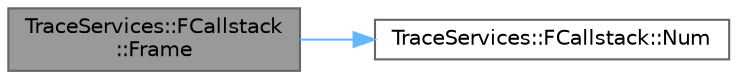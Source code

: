 digraph "TraceServices::FCallstack::Frame"
{
 // INTERACTIVE_SVG=YES
 // LATEX_PDF_SIZE
  bgcolor="transparent";
  edge [fontname=Helvetica,fontsize=10,labelfontname=Helvetica,labelfontsize=10];
  node [fontname=Helvetica,fontsize=10,shape=box,height=0.2,width=0.4];
  rankdir="LR";
  Node1 [id="Node000001",label="TraceServices::FCallstack\l::Frame",height=0.2,width=0.4,color="gray40", fillcolor="grey60", style="filled", fontcolor="black",tooltip="Gets the entire frame at given depth."];
  Node1 -> Node2 [id="edge1_Node000001_Node000002",color="steelblue1",style="solid",tooltip=" "];
  Node2 [id="Node000002",label="TraceServices::FCallstack::Num",height=0.2,width=0.4,color="grey40", fillcolor="white", style="filled",URL="$dd/d8d/structTraceServices_1_1FCallstack.html#ae0c3a00d8beed9bf8bf4fcbc8a5cabaf",tooltip="Gets the number of stack frames in callstack."];
}
